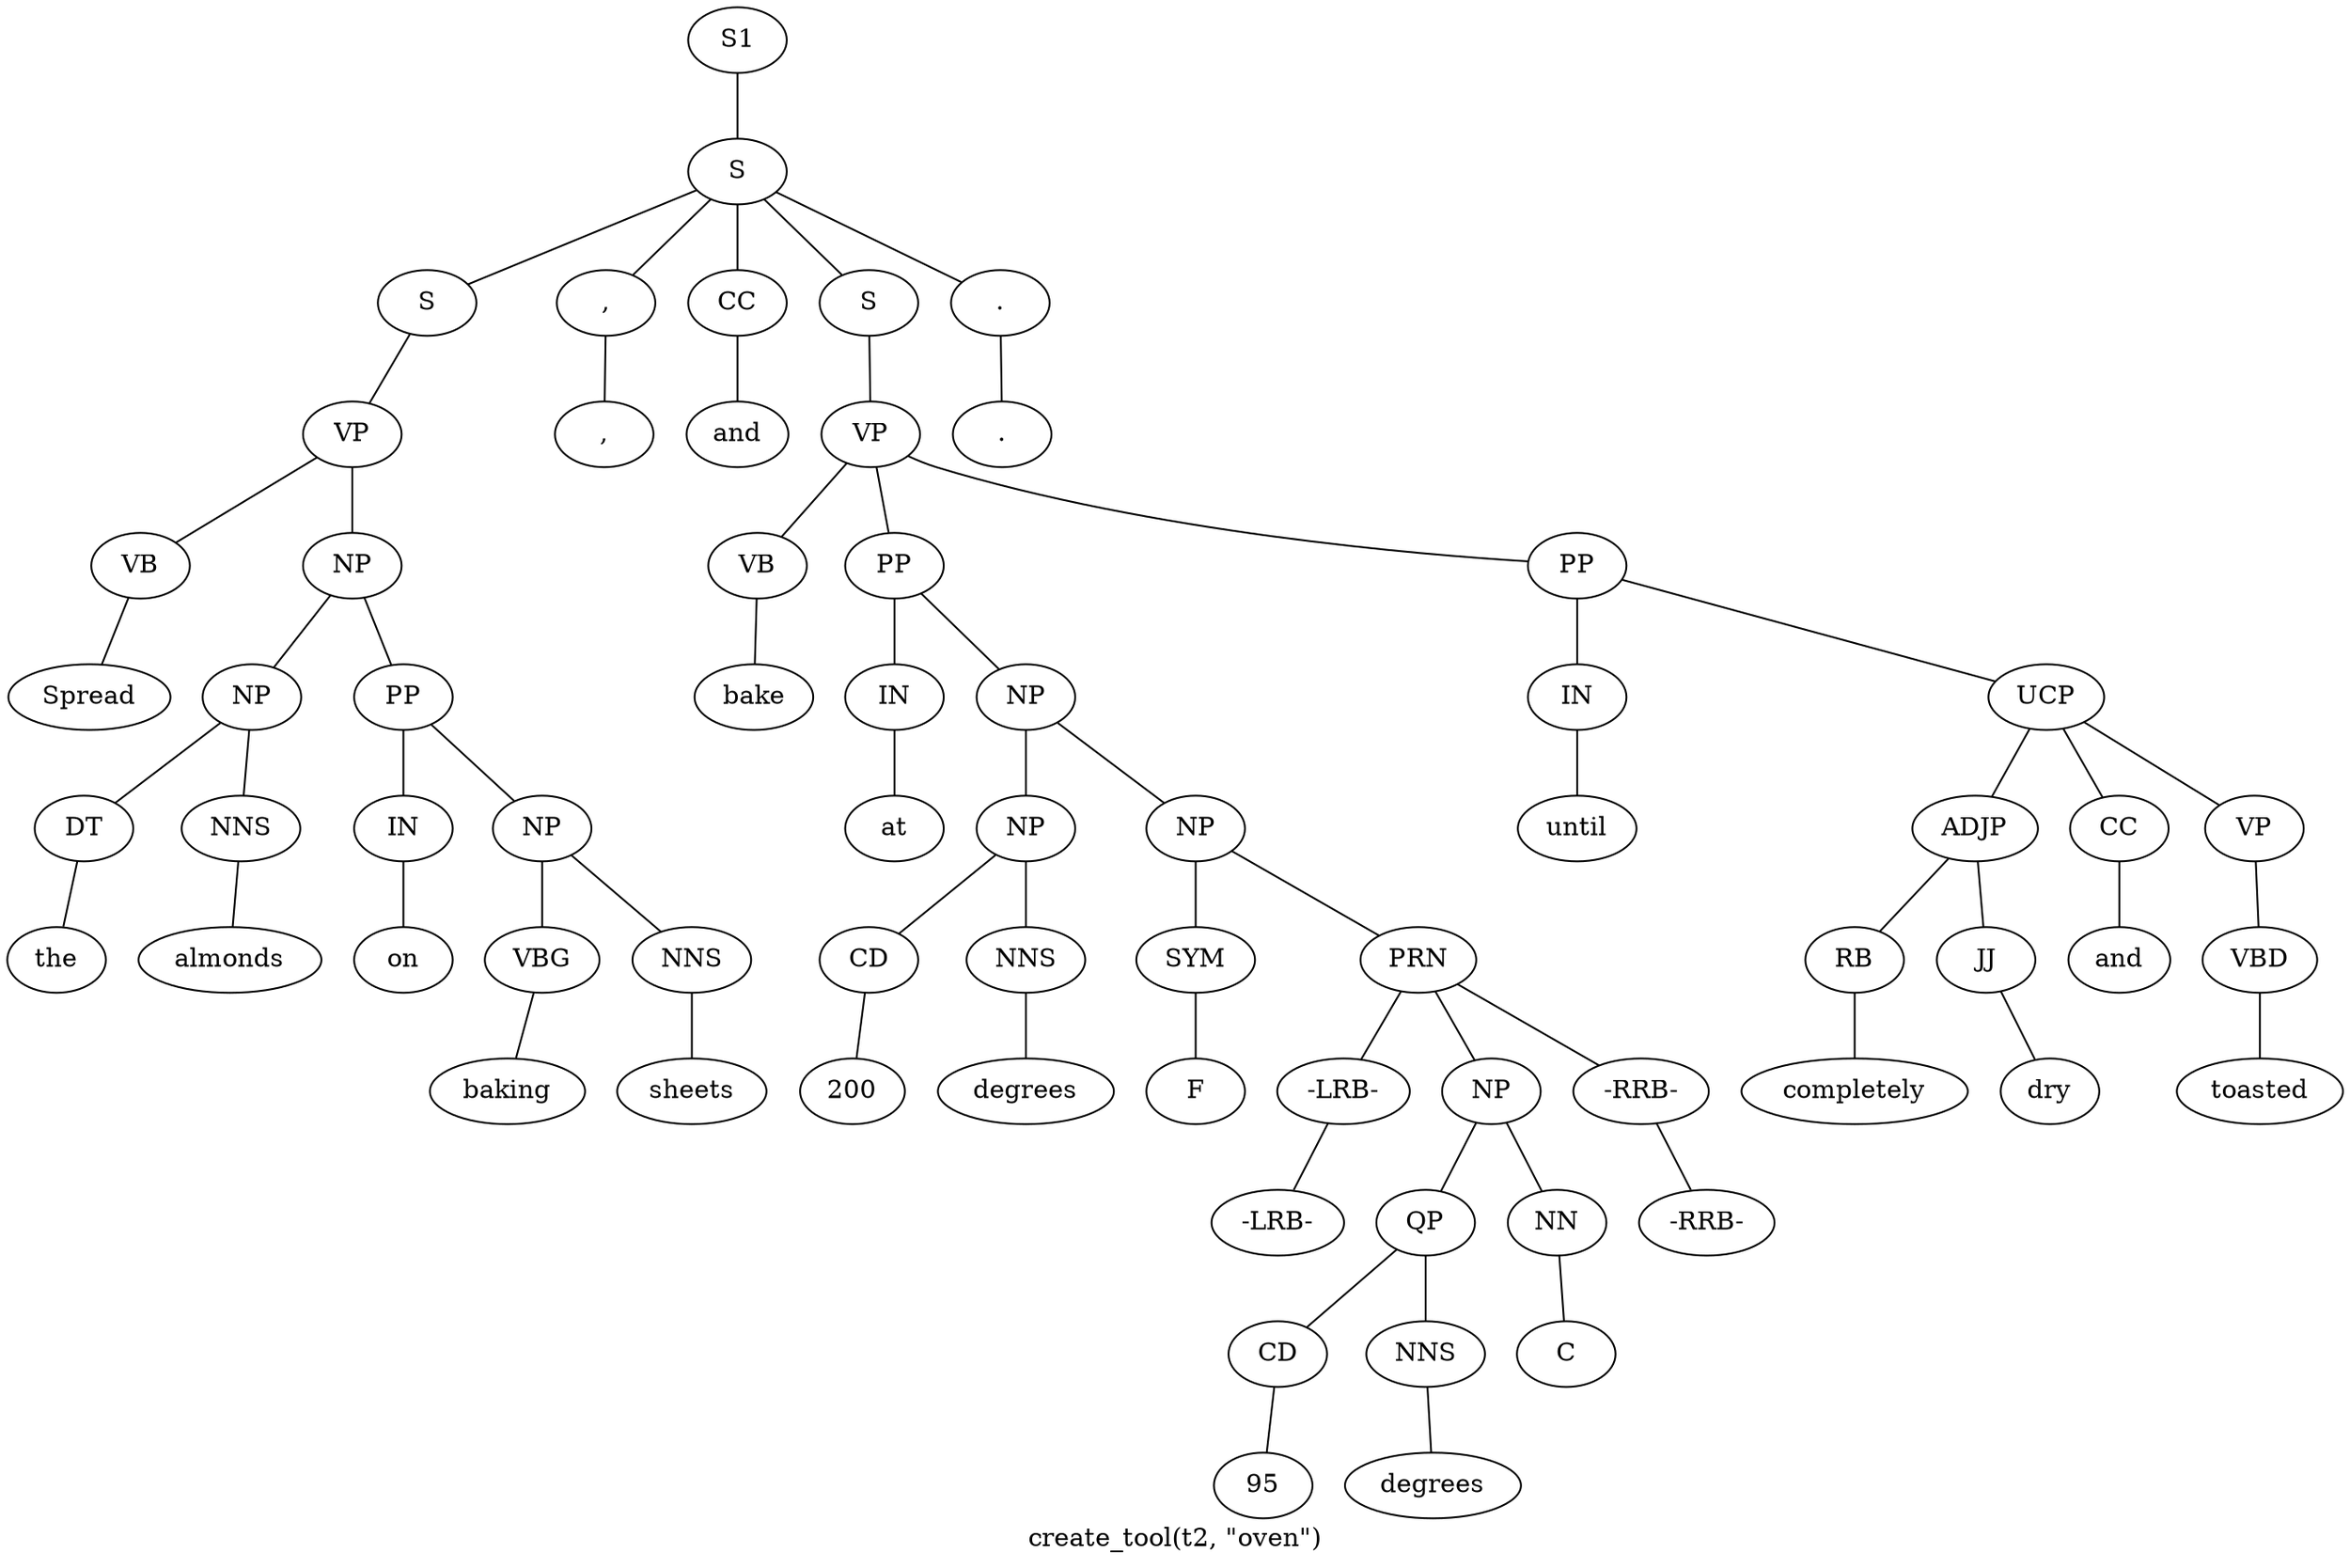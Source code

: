 graph SyntaxGraph {
	label = "create_tool(t2, \"oven\")";
	Node0 [label="S1"];
	Node1 [label="S"];
	Node2 [label="S"];
	Node3 [label="VP"];
	Node4 [label="VB"];
	Node5 [label="Spread"];
	Node6 [label="NP"];
	Node7 [label="NP"];
	Node8 [label="DT"];
	Node9 [label="the"];
	Node10 [label="NNS"];
	Node11 [label="almonds"];
	Node12 [label="PP"];
	Node13 [label="IN"];
	Node14 [label="on"];
	Node15 [label="NP"];
	Node16 [label="VBG"];
	Node17 [label="baking"];
	Node18 [label="NNS"];
	Node19 [label="sheets"];
	Node20 [label=","];
	Node21 [label=","];
	Node22 [label="CC"];
	Node23 [label="and"];
	Node24 [label="S"];
	Node25 [label="VP"];
	Node26 [label="VB"];
	Node27 [label="bake"];
	Node28 [label="PP"];
	Node29 [label="IN"];
	Node30 [label="at"];
	Node31 [label="NP"];
	Node32 [label="NP"];
	Node33 [label="CD"];
	Node34 [label="200"];
	Node35 [label="NNS"];
	Node36 [label="degrees"];
	Node37 [label="NP"];
	Node38 [label="SYM"];
	Node39 [label="F"];
	Node40 [label="PRN"];
	Node41 [label="-LRB-"];
	Node42 [label="-LRB-"];
	Node43 [label="NP"];
	Node44 [label="QP"];
	Node45 [label="CD"];
	Node46 [label="95"];
	Node47 [label="NNS"];
	Node48 [label="degrees"];
	Node49 [label="NN"];
	Node50 [label="C"];
	Node51 [label="-RRB-"];
	Node52 [label="-RRB-"];
	Node53 [label="PP"];
	Node54 [label="IN"];
	Node55 [label="until"];
	Node56 [label="UCP"];
	Node57 [label="ADJP"];
	Node58 [label="RB"];
	Node59 [label="completely"];
	Node60 [label="JJ"];
	Node61 [label="dry"];
	Node62 [label="CC"];
	Node63 [label="and"];
	Node64 [label="VP"];
	Node65 [label="VBD"];
	Node66 [label="toasted"];
	Node67 [label="."];
	Node68 [label="."];

	Node0 -- Node1;
	Node1 -- Node2;
	Node1 -- Node20;
	Node1 -- Node22;
	Node1 -- Node24;
	Node1 -- Node67;
	Node2 -- Node3;
	Node3 -- Node4;
	Node3 -- Node6;
	Node4 -- Node5;
	Node6 -- Node7;
	Node6 -- Node12;
	Node7 -- Node8;
	Node7 -- Node10;
	Node8 -- Node9;
	Node10 -- Node11;
	Node12 -- Node13;
	Node12 -- Node15;
	Node13 -- Node14;
	Node15 -- Node16;
	Node15 -- Node18;
	Node16 -- Node17;
	Node18 -- Node19;
	Node20 -- Node21;
	Node22 -- Node23;
	Node24 -- Node25;
	Node25 -- Node26;
	Node25 -- Node28;
	Node25 -- Node53;
	Node26 -- Node27;
	Node28 -- Node29;
	Node28 -- Node31;
	Node29 -- Node30;
	Node31 -- Node32;
	Node31 -- Node37;
	Node32 -- Node33;
	Node32 -- Node35;
	Node33 -- Node34;
	Node35 -- Node36;
	Node37 -- Node38;
	Node37 -- Node40;
	Node38 -- Node39;
	Node40 -- Node41;
	Node40 -- Node43;
	Node40 -- Node51;
	Node41 -- Node42;
	Node43 -- Node44;
	Node43 -- Node49;
	Node44 -- Node45;
	Node44 -- Node47;
	Node45 -- Node46;
	Node47 -- Node48;
	Node49 -- Node50;
	Node51 -- Node52;
	Node53 -- Node54;
	Node53 -- Node56;
	Node54 -- Node55;
	Node56 -- Node57;
	Node56 -- Node62;
	Node56 -- Node64;
	Node57 -- Node58;
	Node57 -- Node60;
	Node58 -- Node59;
	Node60 -- Node61;
	Node62 -- Node63;
	Node64 -- Node65;
	Node65 -- Node66;
	Node67 -- Node68;
}